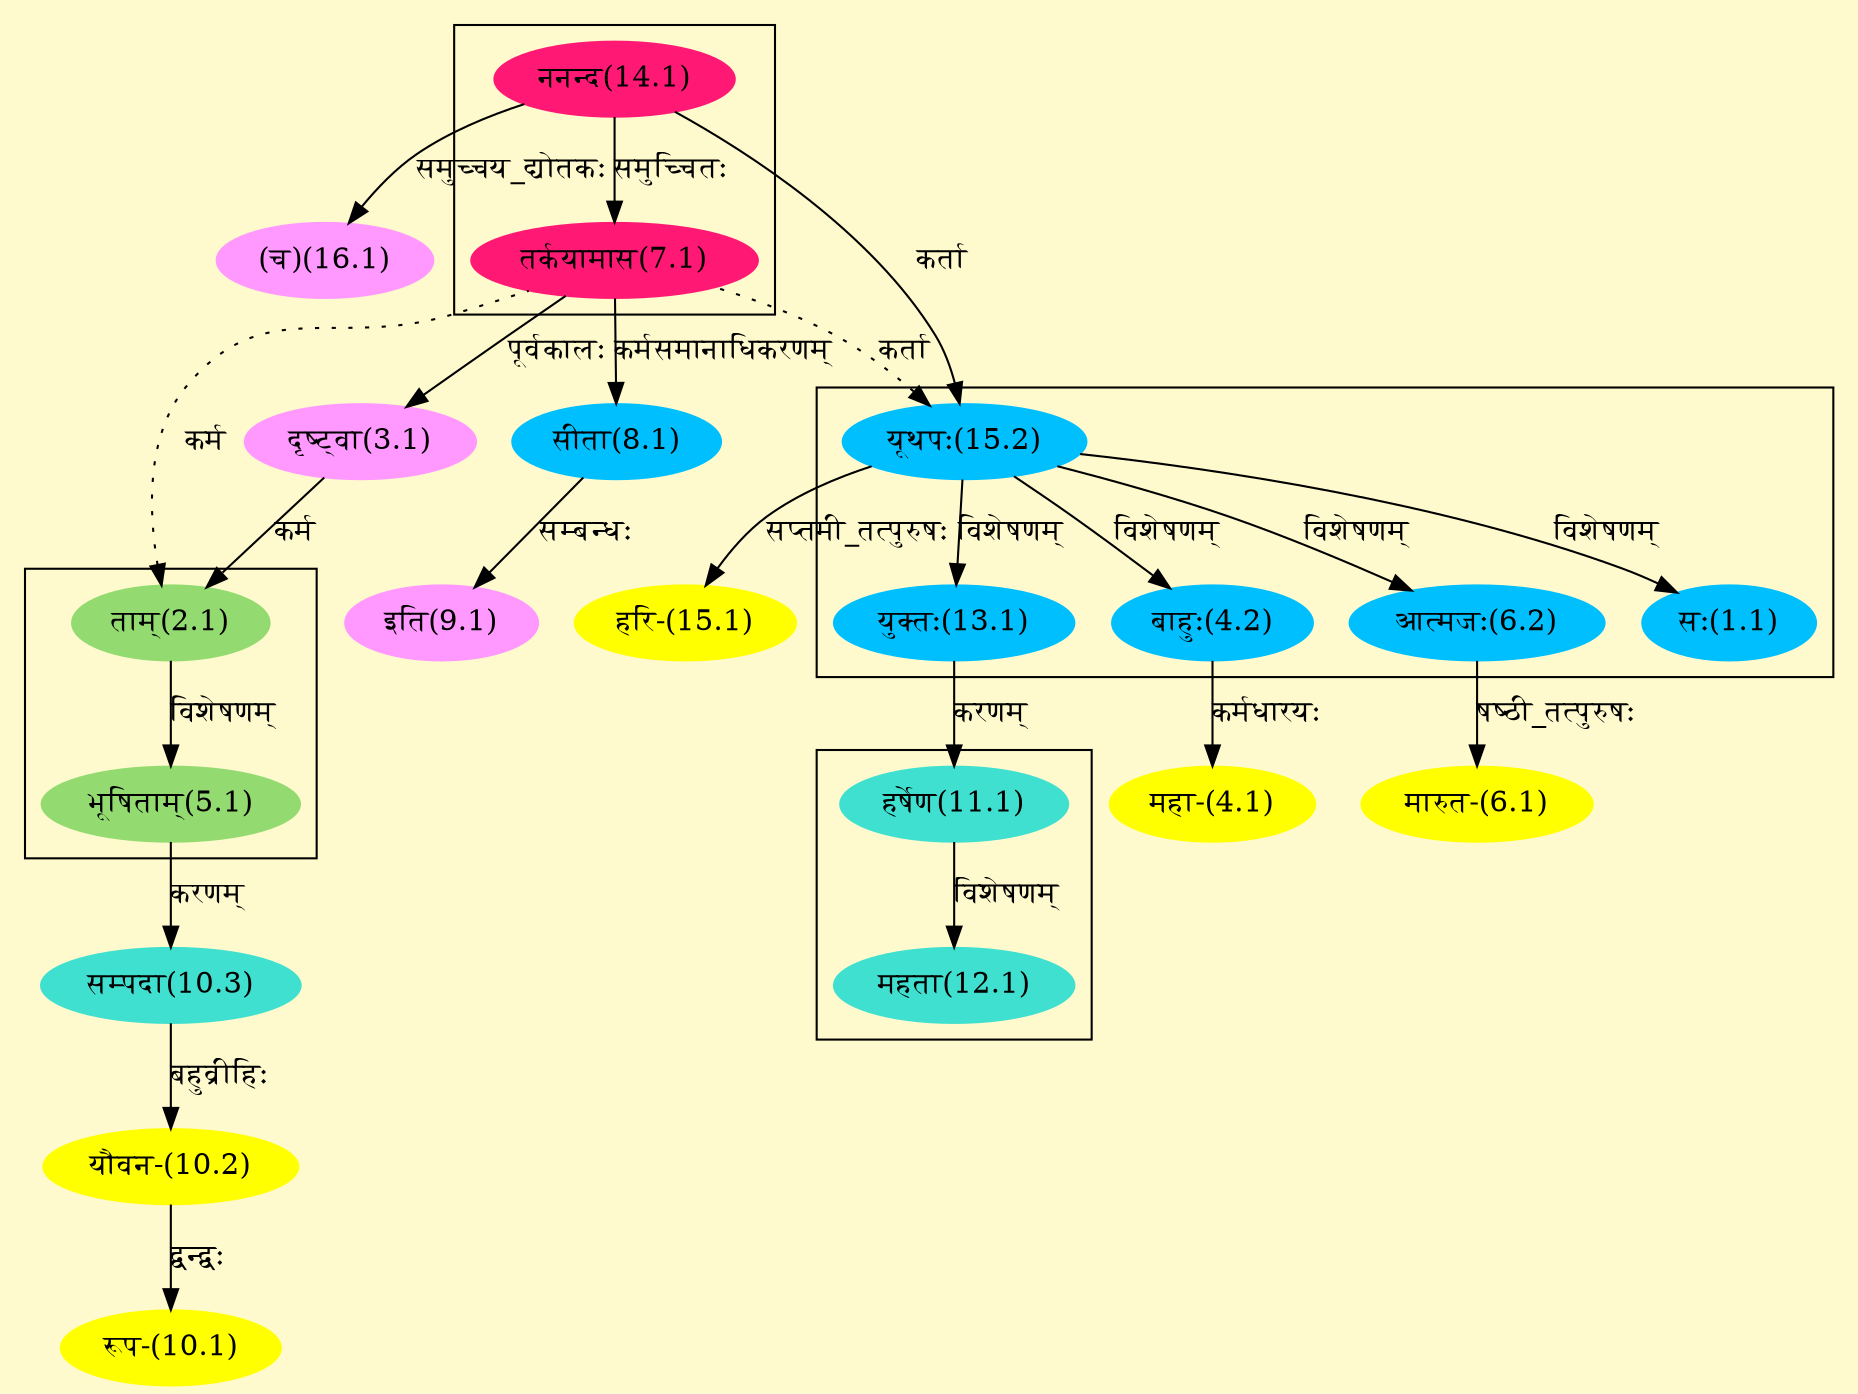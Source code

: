 digraph G{
rankdir=BT;
 compound=true;
 bgcolor="lemonchiffon1";

subgraph cluster_1{
Node1_1 [style=filled, color="#00BFFF" label = "सः(1.1)"]
Node15_2 [style=filled, color="#00BFFF" label = "यूथपः(15.2)"]
Node4_2 [style=filled, color="#00BFFF" label = "बाहुः(4.2)"]
Node6_2 [style=filled, color="#00BFFF" label = "आत्मजः(6.2)"]
Node13_1 [style=filled, color="#00BFFF" label = "युक्तः(13.1)"]

}

subgraph cluster_2{
Node5_1 [style=filled, color="#93DB70" label = "भूषिताम्(5.1)"]
Node2_1 [style=filled, color="#93DB70" label = "ताम्(2.1)"]

}

subgraph cluster_3{
Node7_1 [style=filled, color="#FF1975" label = "तर्कयामास(7.1)"]
Node14_1 [style=filled, color="#FF1975" label = "ननन्द(14.1)"]

}

subgraph cluster_4{
Node12_1 [style=filled, color="#40E0D0" label = "महता(12.1)"]
Node11_1 [style=filled, color="#40E0D0" label = "हर्षेण(11.1)"]

}
Node2_1 [style=filled, color="#93DB70" label = "ताम्(2.1)"]
Node3_1 [style=filled, color="#FF99FF" label = "दृष्ट्वा(3.1)"]
Node7_1 [style=filled, color="#FF1975" label = "तर्कयामास(7.1)"]
Node4_1 [style=filled, color="#FFFF00" label = "महा-(4.1)"]
Node4_2 [style=filled, color="#00BFFF" label = "बाहुः(4.2)"]
Node6_1 [style=filled, color="#FFFF00" label = "मारुत-(6.1)"]
Node6_2 [style=filled, color="#00BFFF" label = "आत्मजः(6.2)"]
Node8_1 [style=filled, color="#00BFFF" label = "सीता(8.1)"]
Node9_1 [style=filled, color="#FF99FF" label = "इति(9.1)"]
Node10_1 [style=filled, color="#FFFF00" label = "रूप-(10.1)"]
Node10_2 [style=filled, color="#FFFF00" label = "यौवन-(10.2)"]
Node10_3 [style=filled, color="#40E0D0" label = "सम्पदा(10.3)"]
Node5_1 [style=filled, color="#93DB70" label = "भूषिताम्(5.1)"]
Node11_1 [style=filled, color="#40E0D0" label = "हर्षेण(11.1)"]
Node13_1 [style=filled, color="#00BFFF" label = "युक्तः(13.1)"]
Node14_1 [style=filled, color="#FF1975" label = "ननन्द(14.1)"]
Node [style=filled, color="" label = "()"]
Node15_1 [style=filled, color="#FFFF00" label = "हरि-(15.1)"]
Node15_2 [style=filled, color="#00BFFF" label = "यूथपः(15.2)"]
Node16_1 [style=filled, color="#FF99FF" label = "(च)(16.1)"]
/* Start of Relations section */

Node1_1 -> Node15_2 [  label="विशेषणम्"  dir="back" ]
Node2_1 -> Node3_1 [  label="कर्म"  dir="back" ]
Node2_1 -> Node7_1 [ style=dotted label="कर्म"  dir="back" ]
Node3_1 -> Node7_1 [  label="पूर्वकालः"  dir="back" ]
Node4_1 -> Node4_2 [  label="कर्मधारयः"  dir="back" ]
Node4_2 -> Node15_2 [  label="विशेषणम्"  dir="back" ]
Node5_1 -> Node2_1 [  label="विशेषणम्"  dir="back" ]
Node6_1 -> Node6_2 [  label="षष्ठी_तत्पुरुषः"  dir="back" ]
Node6_2 -> Node15_2 [  label="विशेषणम्"  dir="back" ]
Node7_1 -> Node14_1 [  label="समुच्चितः"  dir="back" ]
Node8_1 -> Node7_1 [  label="कर्मसमानाधिकरणम्"  dir="back" ]
Node9_1 -> Node8_1 [  label="सम्बन्धः"  dir="back" ]
Node10_1 -> Node10_2 [  label="द्वन्द्वः"  dir="back" ]
Node10_2 -> Node10_3 [  label="बहुव्रीहिः"  dir="back" ]
Node10_3 -> Node5_1 [  label="करणम्"  dir="back" ]
Node11_1 -> Node13_1 [  label="करणम्"  dir="back" ]
Node12_1 -> Node11_1 [  label="विशेषणम्"  dir="back" ]
Node13_1 -> Node15_2 [  label="विशेषणम्"  dir="back" ]
Node15_1 -> Node15_2 [  label="सप्तमी_तत्पुरुषः"  dir="back" ]
Node15_2 -> Node14_1 [  label="कर्ता"  dir="back" ]
Node15_2 -> Node7_1 [ style=dotted label="कर्ता"  dir="back" ]
Node16_1 -> Node14_1 [  label="समुच्चय_द्योतकः"  dir="back" ]
}
